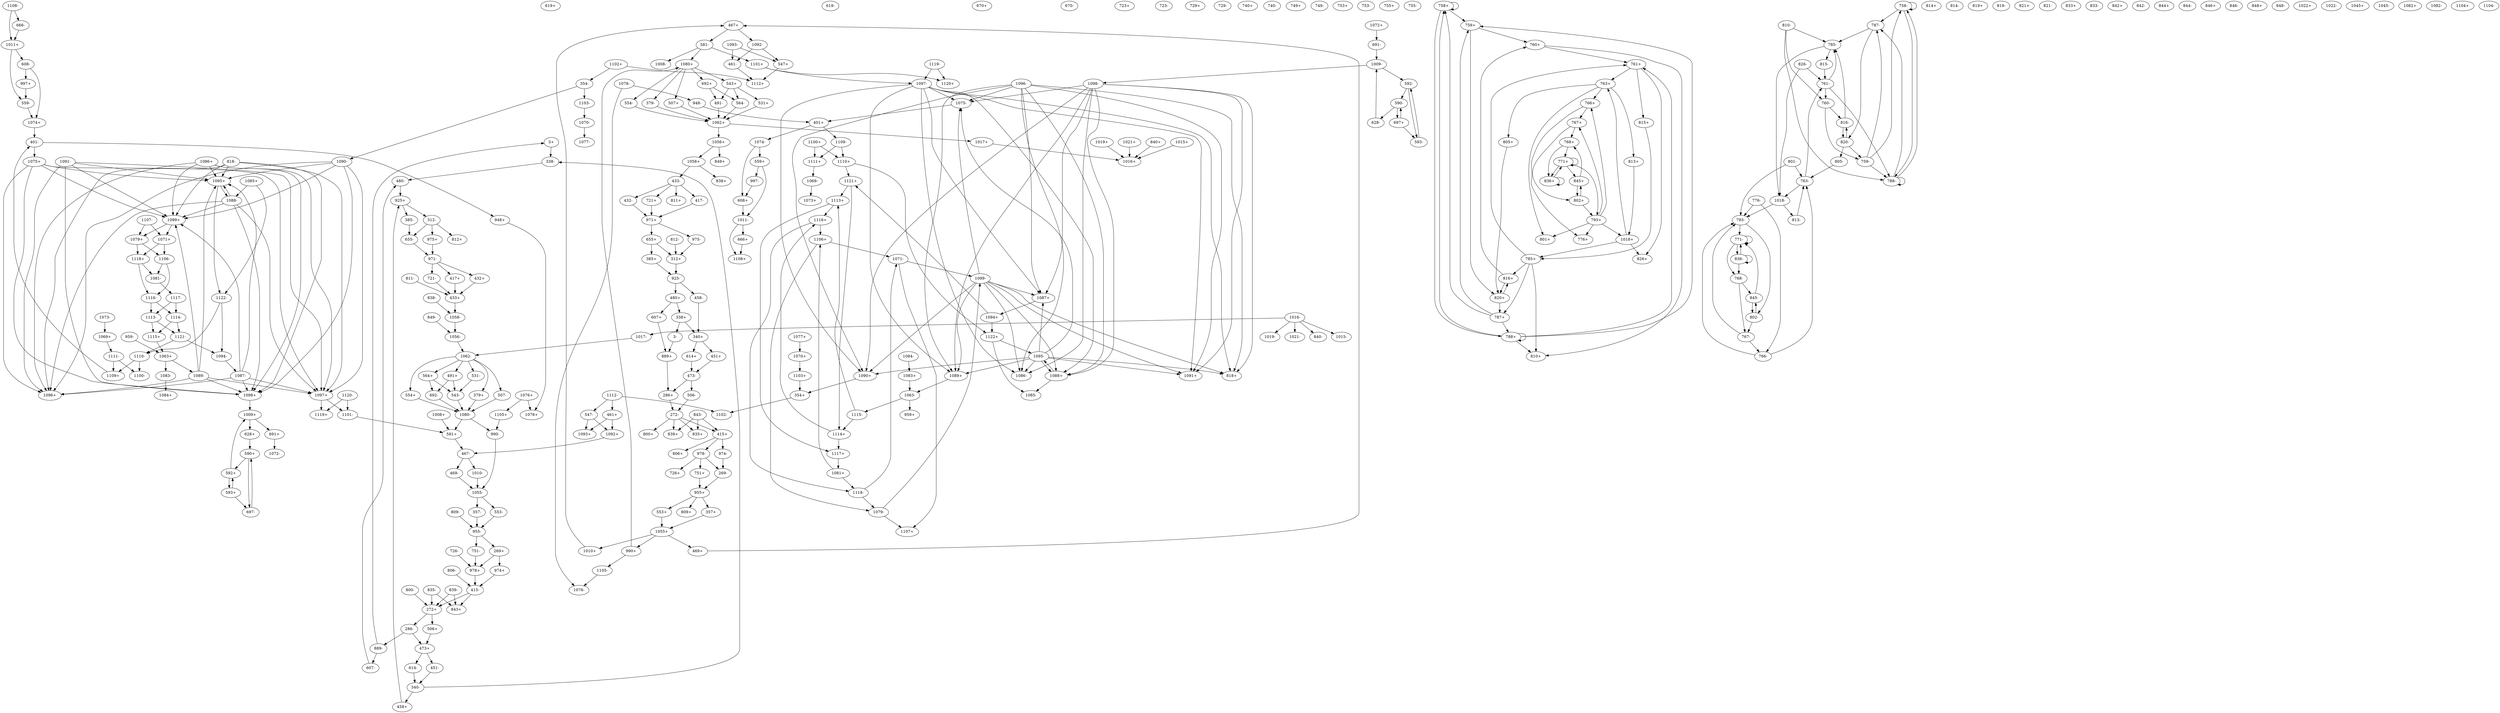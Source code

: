 digraph adj {
graph [k=96]
edge [d=-95]
"3+" [l=181 C=6582]
"3-" [l=181 C=6582]
"269+" [l=168 C=18447]
"269-" [l=168 C=18447]
"272+" [l=286 C=46417]
"272-" [l=286 C=46417]
"286+" [l=134 C=7956]
"286-" [l=134 C=7956]
"312+" [l=156 C=14797]
"312-" [l=156 C=14797]
"338+" [l=195 C=11540]
"338-" [l=195 C=11540]
"340+" [l=239 C=14249]
"340-" [l=239 C=14249]
"354+" [l=212 C=8327]
"354-" [l=212 C=8327]
"357+" [l=191 C=23078]
"357-" [l=191 C=23078]
"379+" [l=246 C=5458]
"379-" [l=246 C=5458]
"385+" [l=303 C=5979]
"385-" [l=303 C=5979]
"401+" [l=284 C=10398]
"401-" [l=284 C=10398]
"415+" [l=219 C=26354]
"415-" [l=219 C=26354]
"417+" [l=202 C=12619]
"417-" [l=202 C=12619]
"432+" [l=191 C=15404]
"432-" [l=191 C=15404]
"433+" [l=176 C=18499]
"433-" [l=176 C=18499]
"451+" [l=280 C=15746]
"451-" [l=280 C=15746]
"458+" [l=342 C=19893]
"458-" [l=342 C=19893]
"461+" [l=191 C=3633]
"461-" [l=191 C=3633]
"467+" [l=152 C=9434]
"467-" [l=152 C=9434]
"469+" [l=191 C=14976]
"469-" [l=191 C=14976]
"473+" [l=131 C=3670]
"473-" [l=131 C=3670]
"480+" [l=231 C=25288]
"480-" [l=231 C=25288]
"491+" [l=164 C=4140]
"491-" [l=164 C=4140]
"506+" [l=195 C=3450]
"506-" [l=195 C=3450]
"507+" [l=344 C=11052]
"507-" [l=344 C=11052]
"531+" [l=190 C=4564]
"531-" [l=190 C=4564]
"543+" [l=176 C=5880]
"543-" [l=176 C=5880]
"547+" [l=191 C=2925]
"547-" [l=191 C=2925]
"553+" [l=191 C=9307]
"553-" [l=191 C=9307]
"554+" [l=326 C=16359]
"554-" [l=326 C=16359]
"559+" [l=216 C=4340]
"559-" [l=216 C=4340]
"564+" [l=176 C=3706]
"564-" [l=176 C=3706]
"581+" [l=161 C=10417]
"581-" [l=161 C=10417]
"590+" [l=103 C=252]
"590-" [l=103 C=252]
"592+" [l=104 C=248]
"592-" [l=104 C=248]
"593+" [l=260 C=2097]
"593-" [l=260 C=2097]
"607+" [l=281 C=14872]
"607-" [l=281 C=14872]
"608+" [l=212 C=3996]
"608-" [l=212 C=3996]
"614+" [l=278 C=6239]
"614-" [l=278 C=6239]
"619+" [l=131 C=142]
"619-" [l=131 C=142]
"628+" [l=189 C=1444]
"628-" [l=189 C=1444]
"655+" [l=189 C=6437]
"655-" [l=189 C=6437]
"666+" [l=246 C=3969]
"666-" [l=246 C=3969]
"670+" [l=163 C=248]
"670-" [l=163 C=248]
"691+" [l=216 C=2535]
"691-" [l=216 C=2535]
"692+" [l=176 C=667]
"692-" [l=176 C=667]
"697+" [l=260 C=2690]
"697-" [l=260 C=2690]
"721+" [l=191 C=288]
"721-" [l=191 C=288]
"723+" [l=155 C=409]
"723-" [l=155 C=409]
"726+" [l=125 C=143]
"726-" [l=125 C=143]
"729+" [l=117 C=53]
"729-" [l=117 C=53]
"740+" [l=126 C=65]
"740-" [l=126 C=65]
"749+" [l=196 C=376]
"749-" [l=196 C=376]
"751+" [l=191 C=545]
"751-" [l=191 C=545]
"753+" [l=147 C=178]
"753-" [l=147 C=178]
"755+" [l=128 C=135]
"755-" [l=128 C=135]
"758+" [l=96 C=255]
"758-" [l=96 C=255]
"759+" [l=96 C=255]
"759-" [l=96 C=255]
"760+" [l=96 C=255]
"760-" [l=96 C=255]
"761+" [l=96 C=255]
"761-" [l=96 C=255]
"763+" [l=96 C=255]
"763-" [l=96 C=255]
"766+" [l=98 C=765]
"766-" [l=98 C=765]
"767+" [l=98 C=765]
"767-" [l=98 C=765]
"768+" [l=102 C=1697]
"768-" [l=102 C=1697]
"771+" [l=99 C=840]
"771-" [l=99 C=840]
"776+" [l=139 C=238]
"776-" [l=139 C=238]
"785+" [l=96 C=155]
"785-" [l=96 C=155]
"787+" [l=96 C=173]
"787-" [l=96 C=173]
"788+" [l=189 C=4005]
"788-" [l=189 C=4005]
"793+" [l=98 C=436]
"793-" [l=98 C=436]
"800+" [l=117 C=88]
"800-" [l=117 C=88]
"801+" [l=134 C=252]
"801-" [l=134 C=252]
"802+" [l=175 C=304]
"802-" [l=175 C=304]
"805+" [l=162 C=370]
"805-" [l=162 C=370]
"806+" [l=133 C=98]
"806-" [l=133 C=98]
"809+" [l=124 C=74]
"809-" [l=124 C=74]
"810+" [l=142 C=3016]
"810-" [l=142 C=3016]
"811+" [l=128 C=102]
"811-" [l=128 C=102]
"812+" [l=102 C=15]
"812-" [l=102 C=15]
"813+" [l=182 C=390]
"813-" [l=182 C=390]
"814+" [l=191 C=365]
"814-" [l=191 C=365]
"815+" [l=188 C=576]
"815-" [l=188 C=576]
"816+" [l=96 C=3]
"816-" [l=96 C=3]
"818+" [l=114 C=51]
"818-" [l=114 C=51]
"819+" [l=157 C=173]
"819-" [l=157 C=173]
"820+" [l=150 C=173]
"820-" [l=150 C=173]
"821+" [l=187 C=440]
"821-" [l=187 C=440]
"826+" [l=155 C=340]
"826-" [l=155 C=340]
"833+" [l=110 C=34]
"833-" [l=110 C=34]
"835+" [l=128 C=103]
"835-" [l=128 C=103]
"836+" [l=113 C=40]
"836-" [l=113 C=40]
"838+" [l=120 C=90]
"838-" [l=120 C=90]
"839+" [l=119 C=78]
"839-" [l=119 C=78]
"840+" [l=111 C=364]
"840-" [l=111 C=364]
"842+" [l=122 C=64]
"842-" [l=122 C=64]
"843+" [l=106 C=34]
"843-" [l=106 C=34]
"844+" [l=123 C=70]
"844-" [l=123 C=70]
"845+" [l=111 C=38]
"845-" [l=111 C=38]
"846+" [l=103 C=18]
"846-" [l=103 C=18]
"848+" [l=140 C=119]
"848-" [l=140 C=119]
"849+" [l=118 C=57]
"849-" [l=118 C=57]
"889+" [l=287 C=29551]
"889-" [l=287 C=29551]
"925+" [l=426 C=81643]
"925-" [l=426 C=81643]
"948+" [l=3053 C=101752]
"948-" [l=3053 C=101752]
"955+" [l=471 C=93290]
"955-" [l=471 C=93290]
"959+" [l=82230 C=2392414]
"959-" [l=82230 C=2392414]
"971+" [l=523 C=106873]
"971-" [l=523 C=106873]
"974+" [l=325 C=11529]
"974-" [l=325 C=11529]
"975+" [l=192 C=19619]
"975-" [l=192 C=19619]
"978+" [l=273 C=40595]
"978-" [l=273 C=40595]
"990+" [l=333 C=15900]
"990-" [l=333 C=15900]
"997+" [l=248 C=5016]
"997-" [l=248 C=5016]
"1008+" [l=217 C=4814]
"1008-" [l=217 C=4814]
"1009+" [l=140 C=2260]
"1009-" [l=140 C=2260]
"1010+" [l=191 C=5213]
"1010-" [l=191 C=5213]
"1011+" [l=100 C=207]
"1011-" [l=100 C=207]
"1015+" [l=152 C=762]
"1015-" [l=152 C=762]
"1016+" [l=125 C=7164]
"1016-" [l=125 C=7164]
"1017+" [l=188 C=676]
"1017-" [l=188 C=676]
"1018+" [l=98 C=430]
"1018-" [l=98 C=430]
"1019+" [l=113 C=800]
"1019-" [l=113 C=800]
"1021+" [l=189 C=821]
"1021-" [l=189 C=821]
"1022+" [l=126 C=7242]
"1022-" [l=126 C=7242]
"1045+" [l=147541 C=5443491]
"1045-" [l=147541 C=5443491]
"1055+" [l=366 C=65473]
"1055-" [l=366 C=65473]
"1056+" [l=810 C=176459]
"1056-" [l=810 C=176459]
"1058+" [l=603 C=122781]
"1058-" [l=603 C=122781]
"1062+" [l=386 C=69312]
"1062-" [l=386 C=69312]
"1063+" [l=343 C=11938]
"1063-" [l=343 C=11938]
"1069+" [l=191 C=0]
"1069-" [l=191 C=0]
"1070+" [l=191 C=0]
"1070-" [l=191 C=0]
"1071+" [l=4312 C=206801]
"1071-" [l=4312 C=206801]
"1072+" [l=537745 C=14792818]
"1072-" [l=537745 C=14792818]
"1073+" [l=202764 C=6216937]
"1073-" [l=202764 C=6216937]
"1074+" [l=55389 C=1978882]
"1074-" [l=55389 C=1978882]
"1075+" [l=2812 C=136523]
"1075-" [l=2812 C=136523]
"1076+" [l=115787 C=4473888]
"1076-" [l=115787 C=4473888]
"1077+" [l=172696 C=6443115]
"1077-" [l=172696 C=6443115]
"1078+" [l=303539 C=10377671]
"1078-" [l=303539 C=10377671]
"1079+" [l=4164 C=197355]
"1079-" [l=4164 C=197355]
"1080+" [l=90866 C=3392917]
"1080-" [l=90866 C=3392917]
"1081+" [l=6803 C=256076]
"1081-" [l=6803 C=256076]
"1082+" [l=193133 C=7214421]
"1082-" [l=193133 C=7214421]
"1083+" [l=101847 C=3420996]
"1083-" [l=101847 C=3420996]
"1084+" [l=41640 C=1387757]
"1084-" [l=41640 C=1387757]
"1085+" [l=87420 C=3478212]
"1085-" [l=87420 C=3478212]
"1086+" [l=9704 C=378145]
"1086-" [l=9704 C=378145]
"1087+" [l=90744 C=2690543]
"1087-" [l=90744 C=2690543]
"1088+" [l=382970 C=14683021]
"1088-" [l=382970 C=14683021]
"1089+" [l=22591 C=708873]
"1089-" [l=22591 C=708873]
"1090+" [l=54580 C=2100244]
"1090-" [l=54580 C=2100244]
"1091+" [l=75811 C=2442624]
"1091-" [l=75811 C=2442624]
"1092+" [l=223448 C=8135777]
"1092-" [l=223448 C=8135777]
"1093+" [l=46041 C=1787442]
"1093-" [l=46041 C=1787442]
"1094+" [l=84850 C=2581199]
"1094-" [l=84850 C=2581199]
"1095+" [l=232149 C=7876986]
"1095-" [l=232149 C=7876986]
"1096+" [l=26465 C=795850]
"1096-" [l=26465 C=795850]
"1097+" [l=37078 C=1480554]
"1097-" [l=37078 C=1480554]
"1098+" [l=62082 C=1784132]
"1098-" [l=62082 C=1784132]
"1099+" [l=79189 C=2576656]
"1099-" [l=79189 C=2576656]
"1100+" [l=52399 C=1661422]
"1100-" [l=52399 C=1661422]
"1101+" [l=33956 C=1292785]
"1101-" [l=33956 C=1292785]
"1102+" [l=159907 C=5380870]
"1102-" [l=159907 C=5380870]
"1103+" [l=151816 C=5666406]
"1103-" [l=151816 C=5666406]
"1104+" [l=149678 C=5630523]
"1104-" [l=149678 C=5630523]
"1105+" [l=75846 C=2617608]
"1105-" [l=75846 C=2617608]
"1106+" [l=10767 C=460171]
"1106-" [l=10767 C=460171]
"1107+" [l=25820 C=1003657]
"1107-" [l=25820 C=1003657]
"1108+" [l=343695 C=12458865]
"1108-" [l=343695 C=12458865]
"1109+" [l=59728 C=1822207]
"1109-" [l=59728 C=1822207]
"1110+" [l=3903 C=143909]
"1110-" [l=3903 C=143909]
"1111+" [l=17306 C=543629]
"1111-" [l=17306 C=543629]
"1112+" [l=75777 C=2590159]
"1112-" [l=75777 C=2590159]
"1113+" [l=9147 C=408417]
"1113-" [l=9147 C=408417]
"1114+" [l=10522 C=422530]
"1114-" [l=10522 C=422530]
"1115+" [l=4790 C=226819]
"1115-" [l=4790 C=226819]
"1116+" [l=13746 C=494356]
"1116-" [l=13746 C=494356]
"1117+" [l=10130 C=386269]
"1117-" [l=10130 C=386269]
"1118+" [l=9953 C=411978]
"1118-" [l=9953 C=411978]
"1119+" [l=27280 C=1061994]
"1119-" [l=27280 C=1061994]
"1120+" [l=5370 C=216462]
"1120-" [l=5370 C=216462]
"1121+" [l=4777 C=226084]
"1121-" [l=4777 C=226084]
"1122+" [l=10652 C=568930]
"1122-" [l=10652 C=568930]
"3+" -> "338-"
"3-" -> "889+"
"269+" -> "974+"
"269+" -> "978+" [d=-72]
"269-" -> "955+"
"272+" -> "286-"
"272+" -> "506+"
"272-" -> "800+"
"272-" -> "415+" [d=-93]
"272-" -> "835+" [d=-93]
"272-" -> "839+" [d=-93]
"286+" -> "272-"
"286-" -> "889-"
"286-" -> "473+" [d=-34]
"312+" -> "925-"
"312-" -> "812+"
"312-" -> "975+" [d=-52]
"312-" -> "655-" [d=-49]
"338+" -> "3-"
"338+" -> "340+" [d=-82]
"338-" -> "480-"
"340+" -> "451+"
"340+" -> "614+"
"340-" -> "458+"
"340-" -> "338-" [d=-82]
"354+" -> "1102-"
"354-" -> "1090-"
"354-" -> "1103-"
"357+" -> "1055+"
"357-" -> "955-" [d=-94]
"379+" -> "1080-" [d=-92]
"379-" -> "1062+" [d=-93]
"385+" -> "925-"
"385-" -> "655-"
"401+" -> "1074-"
"401+" -> "1109-"
"401-" -> "948+"
"401-" -> "1075+"
"415+" -> "974-"
"415+" -> "806+" [d=-66]
"415+" -> "978-" [d=-66]
"415-" -> "843+"
"415-" -> "272+" [d=-93]
"417+" -> "433+" [d=-36]
"417-" -> "971+"
"432+" -> "433+" [d=-18]
"432-" -> "971+" [d=-18]
"433+" -> "1058-"
"433-" -> "811+"
"433-" -> "417-" [d=-36]
"433-" -> "432-" [d=-18]
"433-" -> "721+" [d=-18]
"451+" -> "473-"
"451-" -> "340-"
"458+" -> "925+"
"458-" -> "340+"
"461+" -> "1092+"
"461+" -> "1093+"
"461-" -> "1112+" [d=-91]
"467+" -> "581-"
"467+" -> "1092-"
"467-" -> "469-"
"467-" -> "1010-"
"469+" -> "467+"
"469-" -> "1055-" [d=-76]
"473+" -> "451-"
"473+" -> "614-"
"473-" -> "506-"
"473-" -> "286+" [d=-34]
"480+" -> "338+"
"480+" -> "607+"
"480-" -> "925+"
"491+" -> "543-" [d=-80]
"491+" -> "692-" [d=-80]
"491-" -> "1062+" [d=-75]
"506+" -> "473+"
"506-" -> "272-"
"507+" -> "1062+" [d=-93]
"507-" -> "1080-" [d=-87]
"531+" -> "1062+" [d=-93]
"531-" -> "543-" [d=-87]
"543+" -> "491-" [d=-80]
"543+" -> "531+" [d=-87]
"543+" -> "564-" [d=-80]
"543-" -> "1080-" [d=-21]
"547+" -> "1112+" [d=-91]
"547-" -> "1092+"
"547-" -> "1093+"
"553+" -> "1055+"
"553-" -> "955-" [d=-94]
"554+" -> "1080-" [d=-87]
"554-" -> "1062+" [d=-75]
"559+" -> "997-"
"559+" -> "1011-"
"559-" -> "1074+"
"564+" -> "692-" [d=-80]
"564+" -> "543-" [d=-80]
"564-" -> "1062+" [d=-84]
"581+" -> "467-"
"581-" -> "1008-"
"581-" -> "1080+" [d=-45]
"581-" -> "1101+" [d=-45]
"590+" -> "592+" [d=-94]
"590+" -> "697-" [d=-94]
"590-" -> "628-"
"590-" -> "697+"
"592+" -> "593+"
"592+" -> "1009+" [d=-78]
"592-" -> "590-" [d=-94]
"592-" -> "593-" [d=-94]
"593+" -> "697-" [d=-94]
"593+" -> "592+" [d=-94]
"593-" -> "592-"
"607+" -> "889+"
"607-" -> "480-"
"608+" -> "1011-"
"608-" -> "997+"
"608-" -> "1074+" [d=-91]
"614+" -> "473-"
"614-" -> "340-"
"628+" -> "590+"
"628-" -> "1009-"
"655+" -> "385+"
"655+" -> "312+" [d=-49]
"655-" -> "971-"
"666+" -> "1108+"
"666-" -> "1011+"
"691+" -> "1072-"
"691-" -> "1009-"
"692+" -> "491-" [d=-80]
"692+" -> "564-" [d=-80]
"692-" -> "1080-" [d=-21]
"697+" -> "593-" [d=-94]
"697+" -> "590-" [d=-94]
"697-" -> "590+"
"721+" -> "971+" [d=-18]
"721-" -> "433+" [d=-18]
"726-" -> "978+" [d=-82]
"751+" -> "955+"
"751-" -> "978+"
"758+" -> "758+"
"758+" -> "759+"
"758+" -> "788+"
"758-" -> "758-"
"758-" -> "787-"
"758-" -> "788-" [d=-93]
"759+" -> "760+"
"759+" -> "820+" [d=-55]
"759-" -> "758-"
"759-" -> "787-"
"759-" -> "788-" [d=-93]
"760+" -> "761+"
"760+" -> "810+"
"760-" -> "759-"
"760-" -> "816-"
"761+" -> "815+"
"761+" -> "763+" [d=-92]
"761+" -> "826+" [d=-92]
"761-" -> "760-"
"761-" -> "788-" [d=-93]
"761-" -> "785-" [d=-93]
"763+" -> "805+"
"763+" -> "813+" [d=-93]
"763+" -> "766+" [d=-92]
"763+" -> "801+" [d=-92]
"763-" -> "761-" [d=-92]
"763-" -> "1018-" [d=-89]
"766+" -> "767+"
"766+" -> "776+"
"766-" -> "763-" [d=-92]
"766-" -> "793-" [d=-82]
"767+" -> "768+"
"767+" -> "802+"
"767-" -> "766-"
"767-" -> "793-" [d=-82]
"768+" -> "771+" [d=-91]
"768+" -> "836+" [d=-17]
"768-" -> "767-"
"768-" -> "845-"
"771+" -> "836+" [d=-17]
"771+" -> "771+" [d=-30]
"771+" -> "793+" [d=-46]
"771+" -> "845+" [d=-46]
"771-" -> "768-" [d=-91]
"771-" -> "836-" [d=-91]
"771-" -> "771-" [d=-30]
"776-" -> "766-"
"776-" -> "793-" [d=-82]
"785+" -> "787+" [d=-94]
"785+" -> "816+" [d=-94]
"785+" -> "761+" [d=-93]
"785+" -> "810+" [d=-93]
"785-" -> "815-"
"785-" -> "1018-" [d=-92]
"787+" -> "758+"
"787+" -> "759+"
"787+" -> "788+"
"787-" -> "820-"
"787-" -> "785-" [d=-94]
"788+" -> "761+" [d=-93]
"788+" -> "810+" [d=-93]
"788+" -> "758+" [d=-93]
"788+" -> "759+" [d=-93]
"788+" -> "788+" [d=-93]
"788-" -> "758-"
"788-" -> "787-"
"788-" -> "788-" [d=-93]
"793+" -> "1018+" [d=-91]
"793+" -> "766+" [d=-82]
"793+" -> "801+" [d=-82]
"793+" -> "767+" [d=-82]
"793+" -> "776+" [d=-82]
"793-" -> "802-"
"793-" -> "771-" [d=-46]
"800-" -> "272+"
"801-" -> "763-" [d=-92]
"801-" -> "793-" [d=-82]
"802+" -> "793+"
"802+" -> "845+"
"802-" -> "767-"
"802-" -> "845-"
"805+" -> "820+" [d=-54]
"805-" -> "763-"
"806-" -> "415-" [d=-66]
"809-" -> "955-"
"810-" -> "760-"
"810-" -> "788-" [d=-93]
"810-" -> "785-" [d=-93]
"811-" -> "433+"
"812-" -> "312+"
"813+" -> "1018+"
"813-" -> "763-" [d=-93]
"815+" -> "785+"
"815-" -> "761-"
"816+" -> "760+"
"816+" -> "820+" [d=-55]
"816-" -> "820-"
"816-" -> "785-" [d=-94]
"818-" -> "1095+"
"818-" -> "1096+"
"818-" -> "1097+"
"818-" -> "1098+"
"818-" -> "1099+"
"820+" -> "787+"
"820+" -> "816+"
"820-" -> "805-" [d=-54]
"820-" -> "759-" [d=-55]
"820-" -> "816-" [d=-55]
"826-" -> "761-" [d=-92]
"826-" -> "1018-" [d=-89]
"835-" -> "843+"
"835-" -> "272+" [d=-93]
"836+" -> "771+" [d=-91]
"836+" -> "836+" [d=-17]
"836-" -> "771-" [d=-17]
"836-" -> "768-" [d=-17]
"836-" -> "836-" [d=-17]
"838-" -> "1058-"
"839-" -> "843+"
"839-" -> "272+" [d=-93]
"840+" -> "1016+" [d=-93]
"843-" -> "415+"
"843-" -> "835+"
"843-" -> "839+"
"845+" -> "768+"
"845+" -> "802+"
"845-" -> "802-"
"845-" -> "771-" [d=-46]
"849-" -> "1056-"
"889+" -> "286+"
"889-" -> "3+"
"889-" -> "607-"
"925+" -> "312-"
"925+" -> "385-"
"925-" -> "458-"
"925-" -> "480+"
"948+" -> "1078+"
"948-" -> "401+"
"955+" -> "809+"
"955+" -> "357+" [d=-94]
"955+" -> "553+" [d=-94]
"955-" -> "269+"
"955-" -> "751-"
"959-" -> "1063+"
"971+" -> "655+"
"971+" -> "975-"
"971-" -> "417+"
"971-" -> "432+" [d=-18]
"971-" -> "721-" [d=-18]
"974+" -> "415-"
"974-" -> "269-"
"975+" -> "971-"
"975-" -> "312+" [d=-52]
"978+" -> "415-" [d=-66]
"978-" -> "751+"
"978-" -> "726+" [d=-82]
"978-" -> "269-" [d=-72]
"990+" -> "1080+" [d=-45]
"990+" -> "1105-"
"990-" -> "1055-"
"997+" -> "559-"
"997-" -> "608+"
"1008+" -> "581+"
"1009+" -> "628+"
"1009+" -> "691+"
"1009-" -> "592-" [d=-78]
"1009-" -> "1098-"
"1010+" -> "467+"
"1010-" -> "1055-" [d=-76]
"1011+" -> "559-"
"1011+" -> "608-"
"1011-" -> "666+"
"1011-" -> "1108+" [d=-83]
"1015+" -> "1016+"
"1016-" -> "1015-"
"1016-" -> "1019-"
"1016-" -> "1021-" [d=-94]
"1016-" -> "840-" [d=-93]
"1016-" -> "1017-" [d=-93]
"1017+" -> "1016+" [d=-93]
"1017-" -> "1062-"
"1018+" -> "785+" [d=-92]
"1018+" -> "763+" [d=-89]
"1018+" -> "826+" [d=-89]
"1018-" -> "813-"
"1018-" -> "793-" [d=-91]
"1019+" -> "1016+"
"1021+" -> "1016+" [d=-94]
"1055+" -> "990+"
"1055+" -> "469+" [d=-76]
"1055+" -> "1010+" [d=-76]
"1055-" -> "357-"
"1055-" -> "553-"
"1056+" -> "849+"
"1056+" -> "1058+"
"1056-" -> "1062-"
"1058+" -> "433-"
"1058+" -> "838+"
"1058-" -> "1056-"
"1062+" -> "1017+"
"1062+" -> "1056+"
"1062-" -> "379+" [d=-93]
"1062-" -> "507-" [d=-93]
"1062-" -> "531-" [d=-93]
"1062-" -> "564+" [d=-84]
"1062-" -> "491+" [d=-75]
"1062-" -> "554+" [d=-75]
"1063+" -> "1083-"
"1063+" -> "1089-"
"1063-" -> "959+"
"1063-" -> "1115-"
"1069+" -> "1111-"
"1069-" -> "1073+"
"1070+" -> "1103+"
"1070-" -> "1077-"
"1071+" -> "1106-" [d=-2563]
"1071+" -> "1118+" [d=-2563]
"1071-" -> "1099-"
"1071-" -> "1107+"
"1072+" -> "691-"
"1073-" -> "1069+"
"1074+" -> "401-"
"1074-" -> "559+"
"1074-" -> "608+" [d=-91]
"1075+" -> "1095+"
"1075+" -> "1096+"
"1075+" -> "1097+"
"1075+" -> "1098+"
"1075+" -> "1099+"
"1075-" -> "401+"
"1076+" -> "1105+"
"1076+" -> "1078+" [d=-308]
"1077+" -> "1070+"
"1078-" -> "948-"
"1078-" -> "1076-" [d=-308]
"1079+" -> "1106-" [d=-2563]
"1079+" -> "1118+" [d=-2563]
"1079-" -> "1099-"
"1079-" -> "1107+"
"1080+" -> "379-" [d=-92]
"1080+" -> "507+" [d=-87]
"1080+" -> "554-" [d=-87]
"1080+" -> "543+" [d=-21]
"1080+" -> "692+" [d=-21]
"1080-" -> "990-" [d=-45]
"1080-" -> "581+" [d=-45]
"1081+" -> "1106+" [d=-1649]
"1081+" -> "1118-" [d=-1649]
"1081-" -> "1117-"
"1083+" -> "1063-"
"1083-" -> "1084+" [d=-14]
"1084-" -> "1083+" [d=-14]
"1085+" -> "1088-" [d=-6142]
"1085+" -> "1122-" [d=-6142]
"1086+" -> "1095+"
"1086+" -> "1096+"
"1086+" -> "1097+"
"1086+" -> "1098+"
"1086+" -> "1099+"
"1087+" -> "1094+" [d=-68]
"1087-" -> "1095+"
"1087-" -> "1096+"
"1087-" -> "1097+"
"1087-" -> "1098+"
"1087-" -> "1099+"
"1088+" -> "1085-" [d=-6142]
"1088+" -> "1095-" [d=-6142]
"1088-" -> "1095+"
"1088-" -> "1096+"
"1088-" -> "1097+"
"1088-" -> "1098+"
"1088-" -> "1099+"
"1089+" -> "1063-"
"1089-" -> "1095+"
"1089-" -> "1096+"
"1089-" -> "1097+"
"1089-" -> "1098+"
"1089-" -> "1099+"
"1090+" -> "354+"
"1090-" -> "1095+"
"1090-" -> "1096+"
"1090-" -> "1097+"
"1090-" -> "1098+"
"1090-" -> "1099+"
"1091-" -> "1095+"
"1091-" -> "1096+"
"1091-" -> "1097+"
"1091-" -> "1098+"
"1091-" -> "1099+"
"1092+" -> "467-"
"1092-" -> "461-"
"1092-" -> "547+"
"1093-" -> "461-"
"1093-" -> "547+"
"1094+" -> "1121+" [d=-485]
"1094+" -> "1122+" [d=-485]
"1094-" -> "1087-" [d=-68]
"1095+" -> "1088-" [d=-6142]
"1095+" -> "1122-" [d=-6142]
"1095-" -> "818+"
"1095-" -> "1075-"
"1095-" -> "1086-"
"1095-" -> "1087+"
"1095-" -> "1088+"
"1095-" -> "1089+"
"1095-" -> "1090+"
"1095-" -> "1091+"
"1096-" -> "818+"
"1096-" -> "1075-"
"1096-" -> "1086-"
"1096-" -> "1087+"
"1096-" -> "1088+"
"1096-" -> "1089+"
"1096-" -> "1090+"
"1096-" -> "1091+"
"1097+" -> "1101-" [d=-1163]
"1097+" -> "1119+" [d=-1163]
"1097-" -> "818+"
"1097-" -> "1075-"
"1097-" -> "1086-"
"1097-" -> "1087+"
"1097-" -> "1088+"
"1097-" -> "1089+"
"1097-" -> "1090+"
"1097-" -> "1091+"
"1098+" -> "1009+"
"1098-" -> "818+"
"1098-" -> "1075-"
"1098-" -> "1086-"
"1098-" -> "1087+"
"1098-" -> "1088+"
"1098-" -> "1089+"
"1098-" -> "1090+"
"1098-" -> "1091+"
"1099+" -> "1071+"
"1099+" -> "1079+"
"1099-" -> "818+"
"1099-" -> "1075-"
"1099-" -> "1086-"
"1099-" -> "1087+"
"1099-" -> "1088+"
"1099-" -> "1089+"
"1099-" -> "1090+"
"1099-" -> "1091+"
"1100+" -> "1110+" [d=-635]
"1100+" -> "1111+" [d=-635]
"1101+" -> "1097-" [d=-1163]
"1101+" -> "1120+" [d=-1163]
"1101-" -> "581+" [d=-45]
"1102+" -> "354-"
"1102+" -> "1112+" [d=-2039]
"1103+" -> "354+"
"1103-" -> "1070-"
"1105+" -> "990-"
"1105-" -> "1076-"
"1106+" -> "1071-" [d=-2563]
"1106+" -> "1079-" [d=-2563]
"1106-" -> "1081-" [d=-1649]
"1106-" -> "1116-" [d=-1649]
"1107-" -> "1071+"
"1107-" -> "1079+"
"1108-" -> "666-"
"1108-" -> "1011+" [d=-83]
"1109+" -> "401-"
"1109-" -> "1110+" [d=-635]
"1109-" -> "1111+" [d=-635]
"1110+" -> "1121+" [d=-485]
"1110+" -> "1122+" [d=-485]
"1110-" -> "1100-" [d=-635]
"1110-" -> "1109+" [d=-635]
"1111+" -> "1069-"
"1111-" -> "1100-" [d=-635]
"1111-" -> "1109+" [d=-635]
"1112-" -> "461+" [d=-91]
"1112-" -> "547-" [d=-91]
"1112-" -> "1102-" [d=-2039]
"1113+" -> "1116+" [d=-814]
"1113+" -> "1117+" [d=-814]
"1113-" -> "1115+" [d=-2241]
"1113-" -> "1121-" [d=-2241]
"1114+" -> "1116+" [d=-814]
"1114+" -> "1117+" [d=-814]
"1114-" -> "1115+" [d=-2241]
"1114-" -> "1121-" [d=-2241]
"1115+" -> "1063+"
"1115-" -> "1113+" [d=-2241]
"1115-" -> "1114+" [d=-2241]
"1116+" -> "1106+" [d=-1649]
"1116+" -> "1118-" [d=-1649]
"1116-" -> "1113-" [d=-814]
"1116-" -> "1114-" [d=-814]
"1117+" -> "1081+"
"1117-" -> "1113-" [d=-814]
"1117-" -> "1114-" [d=-814]
"1118+" -> "1081-" [d=-1649]
"1118+" -> "1116-" [d=-1649]
"1118-" -> "1071-" [d=-2563]
"1118-" -> "1079-" [d=-2563]
"1119-" -> "1097-" [d=-1163]
"1119-" -> "1120+" [d=-1163]
"1120-" -> "1101-" [d=-1163]
"1120-" -> "1119+" [d=-1163]
"1121+" -> "1113+" [d=-2241]
"1121+" -> "1114+" [d=-2241]
"1121-" -> "1094-" [d=-485]
"1121-" -> "1110-" [d=-485]
"1122+" -> "1085-" [d=-6142]
"1122+" -> "1095-" [d=-6142]
"1122-" -> "1094-" [d=-485]
"1122-" -> "1110-" [d=-485]
}
